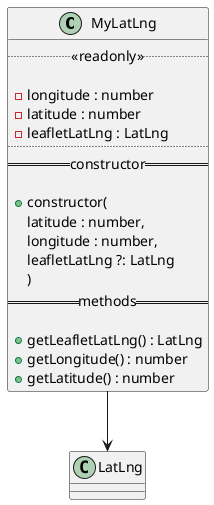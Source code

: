 @startuml MyLatLng Diagram
class MyLatLng {
  ..<<readonly>>..

  - longitude : number
  - latitude : number
  - leafletLatLng : LatLng
  ....
  ==constructor==

  + constructor(
    latitude : number,
    longitude : number,
    leafletLatLng ?: LatLng
    )
  ==methods==

  + getLeafletLatLng() : LatLng
  + getLongitude() : number
  + getLatitude() : number
}

MyLatLng --> LatLng
@enduml
